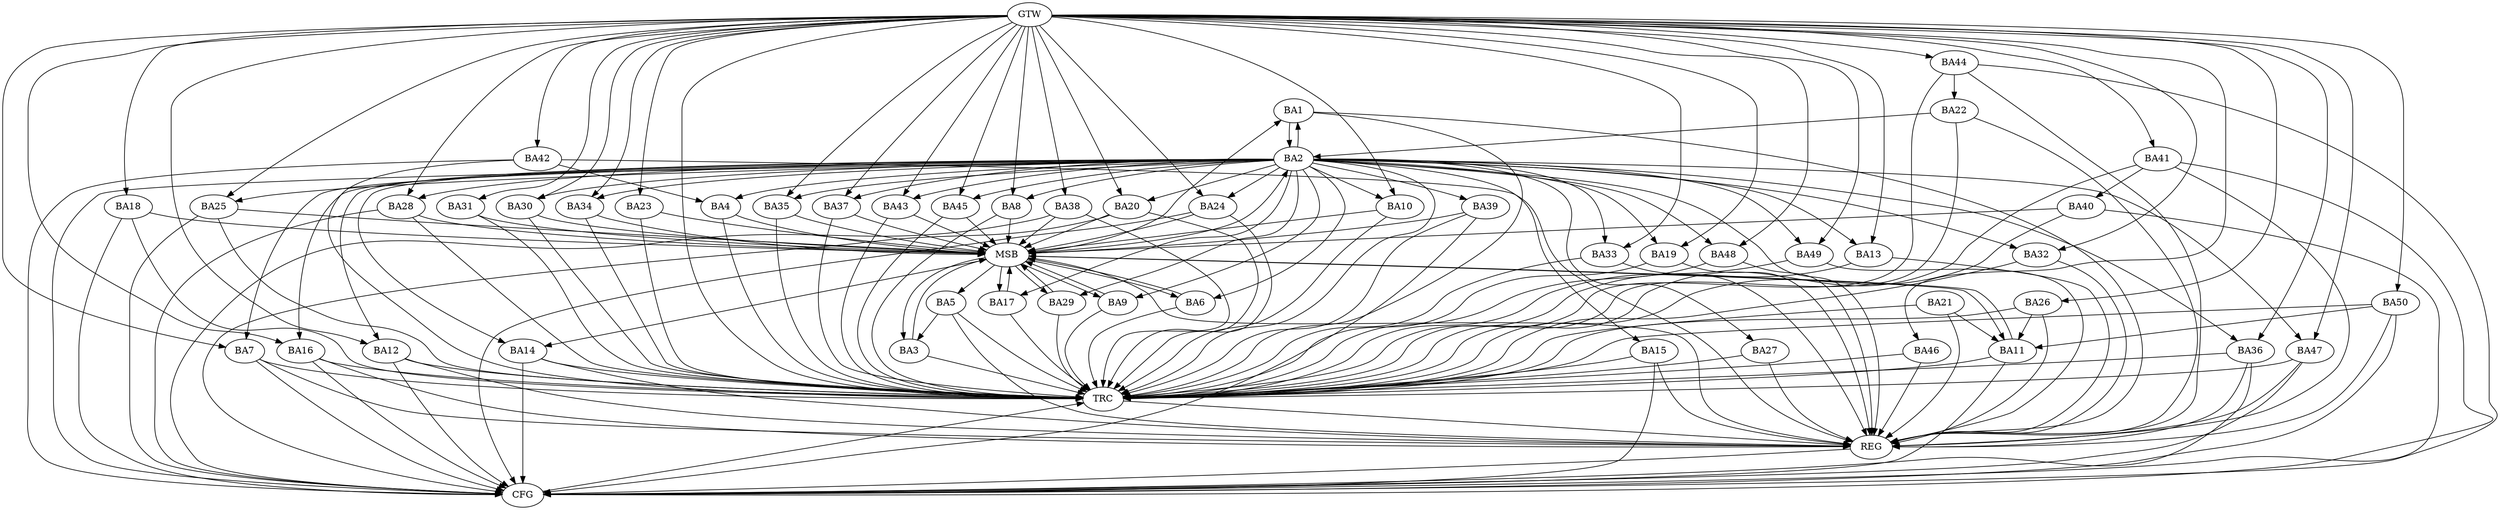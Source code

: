strict digraph G {
  BA1 [ label="BA1" ];
  BA2 [ label="BA2" ];
  BA3 [ label="BA3" ];
  BA4 [ label="BA4" ];
  BA5 [ label="BA5" ];
  BA6 [ label="BA6" ];
  BA7 [ label="BA7" ];
  BA8 [ label="BA8" ];
  BA9 [ label="BA9" ];
  BA10 [ label="BA10" ];
  BA11 [ label="BA11" ];
  BA12 [ label="BA12" ];
  BA13 [ label="BA13" ];
  BA14 [ label="BA14" ];
  BA15 [ label="BA15" ];
  BA16 [ label="BA16" ];
  BA17 [ label="BA17" ];
  BA18 [ label="BA18" ];
  BA19 [ label="BA19" ];
  BA20 [ label="BA20" ];
  BA21 [ label="BA21" ];
  BA22 [ label="BA22" ];
  BA23 [ label="BA23" ];
  BA24 [ label="BA24" ];
  BA25 [ label="BA25" ];
  BA26 [ label="BA26" ];
  BA27 [ label="BA27" ];
  BA28 [ label="BA28" ];
  BA29 [ label="BA29" ];
  BA30 [ label="BA30" ];
  BA31 [ label="BA31" ];
  BA32 [ label="BA32" ];
  BA33 [ label="BA33" ];
  BA34 [ label="BA34" ];
  BA35 [ label="BA35" ];
  BA36 [ label="BA36" ];
  BA37 [ label="BA37" ];
  BA38 [ label="BA38" ];
  BA39 [ label="BA39" ];
  BA40 [ label="BA40" ];
  BA41 [ label="BA41" ];
  BA42 [ label="BA42" ];
  BA43 [ label="BA43" ];
  BA44 [ label="BA44" ];
  BA45 [ label="BA45" ];
  BA46 [ label="BA46" ];
  BA47 [ label="BA47" ];
  BA48 [ label="BA48" ];
  BA49 [ label="BA49" ];
  BA50 [ label="BA50" ];
  GTW [ label="GTW" ];
  REG [ label="REG" ];
  MSB [ label="MSB" ];
  CFG [ label="CFG" ];
  TRC [ label="TRC" ];
  BA1 -> BA2;
  BA2 -> BA1;
  BA5 -> BA3;
  BA21 -> BA11;
  BA22 -> BA2;
  BA26 -> BA11;
  BA41 -> BA40;
  BA42 -> BA4;
  BA44 -> BA22;
  BA50 -> BA11;
  GTW -> BA7;
  GTW -> BA8;
  GTW -> BA10;
  GTW -> BA12;
  GTW -> BA13;
  GTW -> BA16;
  GTW -> BA18;
  GTW -> BA19;
  GTW -> BA20;
  GTW -> BA23;
  GTW -> BA24;
  GTW -> BA25;
  GTW -> BA26;
  GTW -> BA28;
  GTW -> BA30;
  GTW -> BA31;
  GTW -> BA32;
  GTW -> BA33;
  GTW -> BA34;
  GTW -> BA35;
  GTW -> BA36;
  GTW -> BA37;
  GTW -> BA38;
  GTW -> BA41;
  GTW -> BA42;
  GTW -> BA43;
  GTW -> BA44;
  GTW -> BA45;
  GTW -> BA46;
  GTW -> BA47;
  GTW -> BA48;
  GTW -> BA49;
  GTW -> BA50;
  BA1 -> REG;
  BA2 -> REG;
  BA5 -> REG;
  BA7 -> REG;
  BA12 -> REG;
  BA13 -> REG;
  BA14 -> REG;
  BA15 -> REG;
  BA16 -> REG;
  BA19 -> REG;
  BA21 -> REG;
  BA22 -> REG;
  BA26 -> REG;
  BA27 -> REG;
  BA32 -> REG;
  BA33 -> REG;
  BA36 -> REG;
  BA41 -> REG;
  BA42 -> REG;
  BA44 -> REG;
  BA46 -> REG;
  BA47 -> REG;
  BA48 -> REG;
  BA49 -> REG;
  BA50 -> REG;
  BA3 -> MSB;
  MSB -> BA2;
  MSB -> REG;
  BA4 -> MSB;
  MSB -> BA3;
  BA6 -> MSB;
  MSB -> BA5;
  BA8 -> MSB;
  BA9 -> MSB;
  MSB -> BA6;
  BA10 -> MSB;
  BA11 -> MSB;
  BA17 -> MSB;
  MSB -> BA11;
  BA18 -> MSB;
  BA20 -> MSB;
  BA23 -> MSB;
  BA24 -> MSB;
  BA25 -> MSB;
  BA28 -> MSB;
  MSB -> BA9;
  BA29 -> MSB;
  BA30 -> MSB;
  BA31 -> MSB;
  BA34 -> MSB;
  MSB -> BA1;
  BA35 -> MSB;
  BA37 -> MSB;
  MSB -> BA17;
  BA38 -> MSB;
  BA39 -> MSB;
  MSB -> BA14;
  BA40 -> MSB;
  MSB -> BA29;
  BA43 -> MSB;
  BA45 -> MSB;
  BA38 -> CFG;
  BA42 -> CFG;
  BA14 -> CFG;
  BA2 -> CFG;
  BA20 -> CFG;
  BA12 -> CFG;
  BA16 -> CFG;
  BA18 -> CFG;
  BA39 -> CFG;
  BA44 -> CFG;
  BA11 -> CFG;
  BA41 -> CFG;
  BA24 -> CFG;
  BA40 -> CFG;
  BA47 -> CFG;
  BA25 -> CFG;
  BA15 -> CFG;
  BA28 -> CFG;
  BA36 -> CFG;
  BA7 -> CFG;
  BA50 -> CFG;
  REG -> CFG;
  BA1 -> TRC;
  BA2 -> TRC;
  BA3 -> TRC;
  BA4 -> TRC;
  BA5 -> TRC;
  BA6 -> TRC;
  BA7 -> TRC;
  BA8 -> TRC;
  BA9 -> TRC;
  BA10 -> TRC;
  BA11 -> TRC;
  BA12 -> TRC;
  BA13 -> TRC;
  BA14 -> TRC;
  BA15 -> TRC;
  BA16 -> TRC;
  BA17 -> TRC;
  BA18 -> TRC;
  BA19 -> TRC;
  BA20 -> TRC;
  BA21 -> TRC;
  BA22 -> TRC;
  BA23 -> TRC;
  BA24 -> TRC;
  BA25 -> TRC;
  BA26 -> TRC;
  BA27 -> TRC;
  BA28 -> TRC;
  BA29 -> TRC;
  BA30 -> TRC;
  BA31 -> TRC;
  BA32 -> TRC;
  BA33 -> TRC;
  BA34 -> TRC;
  BA35 -> TRC;
  BA36 -> TRC;
  BA37 -> TRC;
  BA38 -> TRC;
  BA39 -> TRC;
  BA40 -> TRC;
  BA41 -> TRC;
  BA42 -> TRC;
  BA43 -> TRC;
  BA44 -> TRC;
  BA45 -> TRC;
  BA46 -> TRC;
  BA47 -> TRC;
  BA48 -> TRC;
  BA49 -> TRC;
  BA50 -> TRC;
  GTW -> TRC;
  CFG -> TRC;
  TRC -> REG;
  BA2 -> BA35;
  BA2 -> BA4;
  BA2 -> BA25;
  BA2 -> BA43;
  BA2 -> BA24;
  BA2 -> BA28;
  BA2 -> BA10;
  BA2 -> BA39;
  BA2 -> BA16;
  BA2 -> BA33;
  BA2 -> BA9;
  BA2 -> BA36;
  BA2 -> BA17;
  BA2 -> BA8;
  BA2 -> BA47;
  BA2 -> BA32;
  BA2 -> BA7;
  BA2 -> BA45;
  BA2 -> BA49;
  BA2 -> BA30;
  BA2 -> BA12;
  BA2 -> BA15;
  BA2 -> BA48;
  BA2 -> BA6;
  BA2 -> BA13;
  BA2 -> BA37;
  BA2 -> BA34;
  BA2 -> BA29;
  BA2 -> BA19;
  BA2 -> BA14;
  BA2 -> BA27;
  BA2 -> BA20;
}
